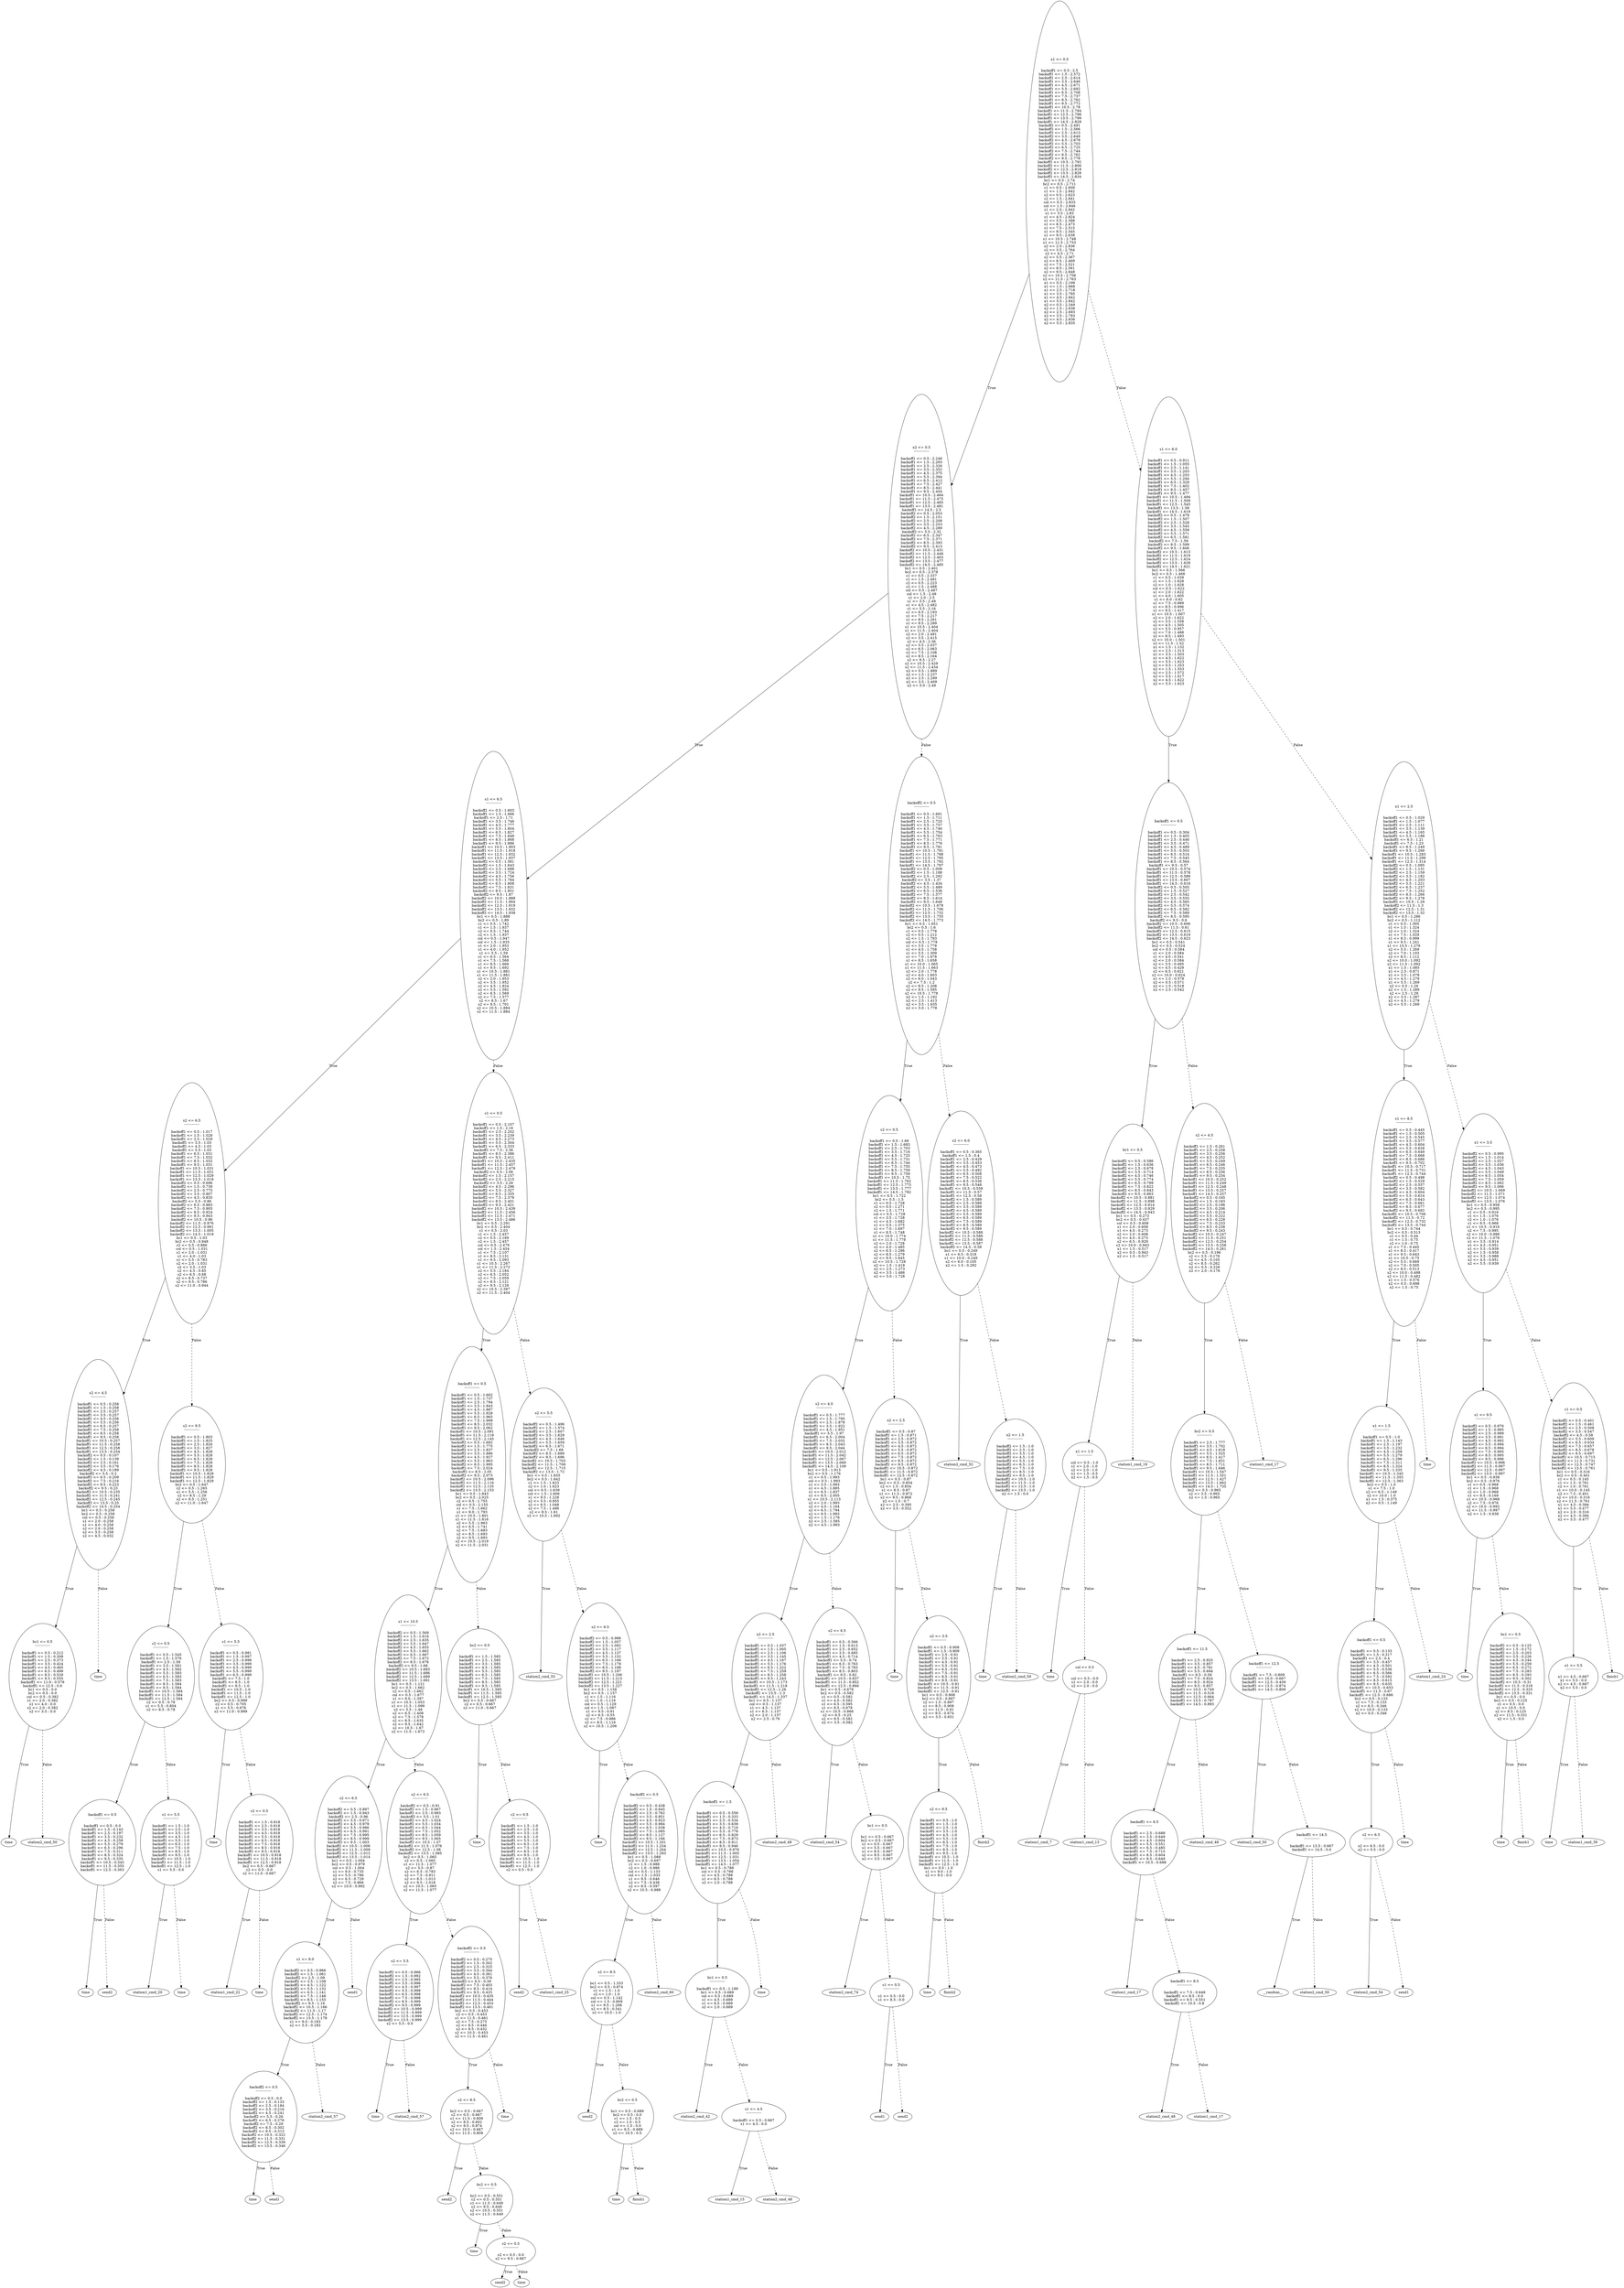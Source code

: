 digraph {
0 [label="x1 <= 0.5
--------------

backoff1 <= 0.5 : 2.5
backoff1 <= 1.5 : 2.572
backoff1 <= 2.5 : 2.614
backoff1 <= 3.5 : 2.646
backoff1 <= 4.5 : 2.671
backoff1 <= 5.5 : 2.692
backoff1 <= 6.5 : 2.708
backoff1 <= 7.5 : 2.737
backoff1 <= 8.5 : 2.762
backoff1 <= 9.5 : 2.772
backoff1 <= 10.5 : 2.78
backoff1 <= 11.5 : 2.784
backoff1 <= 12.5 : 2.798
backoff1 <= 13.5 : 2.799
backoff1 <= 14.5 : 2.828
backoff2 <= 0.5 : 2.491
backoff2 <= 1.5 : 2.566
backoff2 <= 2.5 : 2.613
backoff2 <= 3.5 : 2.649
backoff2 <= 4.5 : 2.678
backoff2 <= 5.5 : 2.703
backoff2 <= 6.5 : 2.725
backoff2 <= 7.5 : 2.744
backoff2 <= 8.5 : 2.762
backoff2 <= 9.5 : 2.778
backoff2 <= 10.5 : 2.792
backoff2 <= 11.5 : 2.806
backoff2 <= 12.5 : 2.818
backoff2 <= 13.5 : 2.828
backoff2 <= 14.5 : 2.834
bc1 <= 0.5 : 2.74
bc2 <= 0.5 : 2.711
c1 <= 0.5 : 2.609
c1 <= 1.5 : 2.842
c2 <= 0.5 : 2.623
c2 <= 1.5 : 2.841
col <= 0.5 : 2.833
col <= 1.5 : 2.846
s1 <= 2.0 : 2.842
s1 <= 3.5 : 2.83
s1 <= 4.5 : 2.824
s1 <= 5.5 : 2.388
s1 <= 6.5 : 2.473
s1 <= 7.5 : 2.515
s1 <= 8.5 : 2.545
s1 <= 9.5 : 2.638
s1 <= 10.5 : 2.748
s1 <= 11.5 : 2.753
s2 <= 2.0 : 2.836
s2 <= 3.5 : 2.764
s2 <= 4.5 : 2.71
s2 <= 5.5 : 2.367
s2 <= 6.5 : 2.469
s2 <= 7.5 : 2.521
s2 <= 8.5 : 2.561
s2 <= 9.5 : 2.648
s2 <= 10.5 : 2.756
s2 <= 11.5 : 2.763
x1 <= 0.5 : 2.199
x1 <= 1.5 : 2.668
x1 <= 2.5 : 2.718
x1 <= 3.5 : 2.785
x1 <= 4.5 : 2.842
x1 <= 5.5 : 2.842
x2 <= 0.5 : 2.349
x2 <= 1.5 : 2.638
x2 <= 2.5 : 2.693
x2 <= 3.5 : 2.783
x2 <= 4.5 : 2.836
x2 <= 5.5 : 2.835"];
1 [label="x2 <= 0.5
--------------

backoff1 <= 0.5 : 2.246
backoff1 <= 1.5 : 2.293
backoff1 <= 2.5 : 2.326
backoff1 <= 3.5 : 2.352
backoff1 <= 4.5 : 2.375
backoff1 <= 5.5 : 2.394
backoff1 <= 6.5 : 2.412
backoff1 <= 7.5 : 2.427
backoff1 <= 8.5 : 2.441
backoff1 <= 9.5 : 2.454
backoff1 <= 10.5 : 2.464
backoff1 <= 11.5 : 2.475
backoff1 <= 12.5 : 2.485
backoff1 <= 13.5 : 2.481
backoff1 <= 14.5 : 2.5
backoff2 <= 0.5 : 2.053
backoff2 <= 1.5 : 2.151
backoff2 <= 2.5 : 2.208
backoff2 <= 3.5 : 2.253
backoff2 <= 4.5 : 2.289
backoff2 <= 5.5 : 2.32
backoff2 <= 6.5 : 2.347
backoff2 <= 7.5 : 2.371
backoff2 <= 8.5 : 2.393
backoff2 <= 9.5 : 2.413
backoff2 <= 10.5 : 2.431
backoff2 <= 11.5 : 2.448
backoff2 <= 12.5 : 2.463
backoff2 <= 13.5 : 2.477
backoff2 <= 14.5 : 2.485
bc1 <= 0.5 : 2.401
bc2 <= 0.5 : 2.378
c1 <= 0.5 : 2.337
c1 <= 1.5 : 2.491
c2 <= 0.5 : 2.223
c2 <= 1.5 : 2.488
col <= 0.5 : 2.487
col <= 1.5 : 2.49
s1 <= 2.0 : 2.5
s1 <= 3.5 : 2.49
s1 <= 4.5 : 2.482
s1 <= 5.5 : 2.16
s1 <= 6.5 : 2.193
s1 <= 7.5 : 2.217
s1 <= 8.5 : 2.261
s1 <= 9.5 : 2.289
s1 <= 10.5 : 2.404
s1 <= 11.5 : 2.404
s2 <= 2.0 : 2.491
s2 <= 3.5 : 2.415
s2 <= 4.5 : 2.36
s2 <= 5.5 : 2.037
s2 <= 6.5 : 2.063
s2 <= 7.5 : 2.108
s2 <= 8.5 : 2.164
s2 <= 9.5 : 2.27
s2 <= 10.5 : 2.429
s2 <= 11.5 : 2.434
x2 <= 0.5 : 1.889
x2 <= 1.5 : 2.237
x2 <= 2.5 : 2.299
x2 <= 3.5 : 2.409
x2 <= 5.0 : 2.49"];
2 [label="s1 <= 6.5
--------------

backoff1 <= 0.5 : 1.603
backoff1 <= 1.5 : 1.666
backoff1 <= 2.5 : 1.71
backoff1 <= 3.5 : 1.746
backoff1 <= 4.5 : 1.777
backoff1 <= 5.5 : 1.804
backoff1 <= 6.5 : 1.827
backoff1 <= 7.5 : 1.848
backoff1 <= 8.5 : 1.868
backoff1 <= 9.5 : 1.886
backoff1 <= 10.5 : 1.903
backoff1 <= 11.5 : 1.918
backoff1 <= 12.5 : 1.932
backoff1 <= 13.5 : 1.937
backoff2 <= 0.5 : 1.581
backoff2 <= 1.5 : 1.643
backoff2 <= 2.5 : 1.688
backoff2 <= 3.5 : 1.724
backoff2 <= 4.5 : 1.756
backoff2 <= 5.5 : 1.784
backoff2 <= 6.5 : 1.808
backoff2 <= 7.5 : 1.831
backoff2 <= 8.5 : 1.851
backoff2 <= 9.5 : 1.87
backoff2 <= 10.5 : 1.888
backoff2 <= 11.5 : 1.904
backoff2 <= 12.5 : 1.919
backoff2 <= 13.5 : 1.932
backoff2 <= 14.5 : 1.938
bc1 <= 0.5 : 1.888
bc2 <= 0.5 : 1.89
c1 <= 0.5 : 1.742
c1 <= 1.5 : 1.937
c2 <= 0.5 : 1.744
c2 <= 1.5 : 1.937
col <= 0.5 : 1.947
col <= 1.5 : 1.935
s1 <= 2.0 : 1.953
s1 <= 4.0 : 1.952
s1 <= 5.5 : 1.59
s1 <= 6.5 : 1.564
s1 <= 7.5 : 1.568
s1 <= 8.5 : 1.669
s1 <= 9.5 : 1.692
s1 <= 10.5 : 1.881
s1 <= 11.5 : 1.881
s2 <= 2.0 : 1.953
s2 <= 3.5 : 1.952
s2 <= 4.5 : 1.824
s2 <= 5.5 : 1.592
s2 <= 6.5 : 1.569
s2 <= 7.5 : 1.577
s2 <= 8.5 : 1.67
s2 <= 9.5 : 1.701
s2 <= 10.5 : 1.884
s2 <= 11.5 : 1.884"];
3 [label="s2 <= 6.5
--------------

backoff1 <= 0.5 : 1.017
backoff1 <= 1.5 : 1.028
backoff1 <= 2.5 : 1.029
backoff1 <= 3.5 : 1.03
backoff1 <= 4.5 : 1.03
backoff1 <= 5.5 : 1.03
backoff1 <= 6.5 : 1.031
backoff1 <= 7.5 : 1.032
backoff1 <= 8.5 : 1.032
backoff1 <= 9.5 : 1.031
backoff1 <= 10.5 : 1.031
backoff1 <= 11.5 : 1.031
backoff1 <= 12.5 : 1.029
backoff1 <= 13.5 : 1.018
backoff2 <= 0.5 : 0.696
backoff2 <= 1.5 : 0.739
backoff2 <= 2.5 : 0.775
backoff2 <= 3.5 : 0.807
backoff2 <= 4.5 : 0.835
backoff2 <= 5.5 : 0.86
backoff2 <= 6.5 : 0.883
backoff2 <= 7.5 : 0.905
backoff2 <= 8.5 : 0.924
backoff2 <= 9.5 : 0.943
backoff2 <= 10.5 : 0.96
backoff2 <= 11.5 : 0.976
backoff2 <= 12.5 : 0.991
backoff2 <= 13.5 : 1.005
backoff2 <= 14.5 : 1.019
bc1 <= 0.5 : 1.03
bc2 <= 0.5 : 0.948
c2 <= 0.5 : 0.886
col <= 0.5 : 1.031
s1 <= 2.0 : 1.031
s1 <= 4.0 : 1.03
s1 <= 5.5 : 0.783
s2 <= 2.0 : 1.031
s2 <= 3.5 : 1.03
s2 <= 4.5 : 0.85
s2 <= 6.5 : 0.68
s2 <= 8.5 : 0.737
s2 <= 9.5 : 0.786
s2 <= 11.0 : 0.944"];
4 [label="s2 <= 4.5
--------------

backoff1 <= 0.5 : 0.258
backoff1 <= 1.5 : 0.258
backoff1 <= 2.5 : 0.257
backoff1 <= 3.5 : 0.257
backoff1 <= 4.5 : 0.256
backoff1 <= 5.5 : 0.256
backoff1 <= 6.5 : 0.257
backoff1 <= 7.5 : 0.258
backoff1 <= 8.5 : 0.258
backoff1 <= 9.5 : 0.258
backoff1 <= 10.5 : 0.257
backoff1 <= 11.5 : 0.258
backoff1 <= 12.5 : 0.258
backoff1 <= 13.5 : 0.254
backoff2 <= 0.5 : 0.107
backoff2 <= 1.5 : 0.139
backoff2 <= 2.5 : 0.161
backoff2 <= 3.5 : 0.176
backoff2 <= 4.5 : 0.189
backoff2 <= 5.5 : 0.2
backoff2 <= 6.5 : 0.209
backoff2 <= 7.5 : 0.216
backoff2 <= 8.5 : 0.223
backoff2 <= 9.5 : 0.23
backoff2 <= 10.5 : 0.235
backoff2 <= 11.5 : 0.241
backoff2 <= 12.5 : 0.245
backoff2 <= 13.5 : 0.25
backoff2 <= 14.5 : 0.254
bc1 <= 0.5 : 0.258
bc2 <= 0.5 : 0.258
col <= 0.5 : 0.258
s1 <= 2.0 : 0.258
s1 <= 4.0 : 0.258
s2 <= 2.0 : 0.258
s2 <= 3.5 : 0.258
s2 <= 4.5 : 0.032"];
5 [label="bc1 <= 0.5
--------------

backoff1 <= 0.5 : 0.212
backoff1 <= 1.5 : 0.308
backoff1 <= 2.5 : 0.373
backoff1 <= 3.5 : 0.424
backoff1 <= 4.5 : 0.465
backoff1 <= 6.5 : 0.499
backoff1 <= 8.5 : 0.529
backoff1 <= 9.5 : 0.555
backoff1 <= 11.0 : 0.579
backoff1 <= 12.5 : 0.6
bc1 <= 0.5 : 0.0
bc2 <= 0.5 : 0.0
col <= 0.5 : 0.382
s1 <= 2.0 : 0.382
s1 <= 4.0 : 0.0
s2 <= 2.0 : 0.382
s2 <= 3.5 : 0.0"];
6 [label="time"];
5 -> 6 [label="True"];
7 [label="station2_cmd_50"];
5 -> 7 [style="dashed", label="False"];
4 -> 5 [label="True"];
8 [label="time"];
4 -> 8 [style="dashed", label="False"];
3 -> 4 [label="True"];
9 [label="s2 <= 9.5
--------------

backoff1 <= 0.5 : 1.803
backoff1 <= 1.5 : 1.825
backoff1 <= 2.5 : 1.826
backoff1 <= 3.5 : 1.827
backoff1 <= 4.5 : 1.828
backoff1 <= 5.5 : 1.828
backoff1 <= 6.5 : 1.828
backoff1 <= 7.5 : 1.828
backoff1 <= 8.5 : 1.828
backoff1 <= 9.5 : 1.828
backoff1 <= 10.5 : 1.828
backoff1 <= 11.5 : 1.829
backoff1 <= 12.5 : 1.829
bc2 <= 0.5 : 1.647
c2 <= 0.5 : 1.265
s1 <= 5.5 : 1.256
s2 <= 8.5 : 1.29
s2 <= 9.5 : 1.251
s2 <= 11.0 : 1.647"];
10 [label="c2 <= 0.5
--------------

backoff1 <= 0.5 : 1.545
backoff1 <= 1.5 : 1.576
backoff1 <= 2.5 : 1.58
backoff1 <= 3.5 : 1.581
backoff1 <= 4.5 : 1.582
backoff1 <= 5.5 : 1.583
backoff1 <= 6.5 : 1.583
backoff1 <= 7.5 : 1.583
backoff1 <= 8.5 : 1.584
backoff1 <= 9.5 : 1.584
backoff1 <= 10.5 : 1.584
backoff1 <= 11.5 : 1.584
backoff1 <= 12.5 : 1.584
c2 <= 0.5 : 0.78
s1 <= 5.5 : 0.804
s2 <= 8.5 : 0.78"];
11 [label="backoff1 <= 0.5
--------------

backoff1 <= 0.5 : 0.0
backoff1 <= 1.5 : 0.143
backoff1 <= 2.5 : 0.197
backoff1 <= 3.5 : 0.232
backoff1 <= 4.5 : 0.258
backoff1 <= 5.5 : 0.279
backoff1 <= 6.5 : 0.296
backoff1 <= 7.5 : 0.311
backoff1 <= 8.5 : 0.324
backoff1 <= 9.5 : 0.335
backoff1 <= 10.5 : 0.345
backoff1 <= 11.5 : 0.355
backoff1 <= 12.5 : 0.363"];
12 [label="time"];
11 -> 12 [label="True"];
13 [label="send2"];
11 -> 13 [style="dashed", label="False"];
10 -> 11 [label="True"];
14 [label="s1 <= 5.5
--------------

backoff1 <= 1.5 : 1.0
backoff1 <= 2.5 : 1.0
backoff1 <= 3.5 : 1.0
backoff1 <= 4.5 : 1.0
backoff1 <= 5.5 : 1.0
backoff1 <= 6.5 : 1.0
backoff1 <= 7.5 : 1.0
backoff1 <= 8.5 : 1.0
backoff1 <= 9.5 : 1.0
backoff1 <= 10.5 : 1.0
backoff1 <= 11.5 : 1.0
backoff1 <= 12.5 : 1.0
s1 <= 5.5 : 0.0"];
15 [label="station1_cmd_20"];
14 -> 15 [label="True"];
16 [label="time"];
14 -> 16 [style="dashed", label="False"];
10 -> 14 [style="dashed", label="False"];
9 -> 10 [label="True"];
17 [label="s1 <= 5.5
--------------

backoff1 <= 0.5 : 0.981
backoff1 <= 1.5 : 0.997
backoff1 <= 2.5 : 0.998
backoff1 <= 3.5 : 0.999
backoff1 <= 4.5 : 0.999
backoff1 <= 5.5 : 0.999
backoff1 <= 6.5 : 0.999
backoff1 <= 7.5 : 1.0
backoff1 <= 8.5 : 1.0
backoff1 <= 9.5 : 1.0
backoff1 <= 10.5 : 1.0
backoff1 <= 11.5 : 1.0
backoff1 <= 12.5 : 1.0
bc2 <= 0.5 : 0.999
c2 <= 0.5 : 0.705
s1 <= 5.5 : 0.676
s2 <= 11.0 : 0.999"];
18 [label="time"];
17 -> 18 [label="True"];
19 [label="c2 <= 0.5
--------------

backoff1 <= 1.5 : 0.918
backoff1 <= 2.5 : 0.918
backoff1 <= 3.5 : 0.918
backoff1 <= 4.5 : 0.918
backoff1 <= 5.5 : 0.918
backoff1 <= 6.5 : 0.918
backoff1 <= 7.5 : 0.918
backoff1 <= 8.5 : 0.918
backoff1 <= 9.5 : 0.918
backoff1 <= 10.5 : 0.918
backoff1 <= 11.5 : 0.918
backoff1 <= 12.5 : 0.918
bc2 <= 0.5 : 0.667
c2 <= 0.5 : 0.0
s2 <= 11.0 : 0.667"];
20 [label="station1_cmd_22"];
19 -> 20 [label="True"];
21 [label="time"];
19 -> 21 [style="dashed", label="False"];
17 -> 19 [style="dashed", label="False"];
9 -> 17 [style="dashed", label="False"];
3 -> 9 [style="dashed", label="False"];
2 -> 3 [label="True"];
22 [label="c1 <= 0.5
--------------

backoff1 <= 0.5 : 2.107
backoff1 <= 1.5 : 2.16
backoff1 <= 2.5 : 2.202
backoff1 <= 3.5 : 2.239
backoff1 <= 4.5 : 2.273
backoff1 <= 5.5 : 2.304
backoff1 <= 6.5 : 2.333
backoff1 <= 7.5 : 2.36
backoff1 <= 8.5 : 2.386
backoff1 <= 9.5 : 2.411
backoff1 <= 10.5 : 2.435
backoff1 <= 11.5 : 2.457
backoff1 <= 12.5 : 2.479
backoff2 <= 0.5 : 2.06
backoff2 <= 1.5 : 2.157
backoff2 <= 2.5 : 2.215
backoff2 <= 3.5 : 2.26
backoff2 <= 4.5 : 2.296
backoff2 <= 5.5 : 2.327
backoff2 <= 6.5 : 2.355
backoff2 <= 7.5 : 2.379
backoff2 <= 8.5 : 2.401
backoff2 <= 9.5 : 2.421
backoff2 <= 10.5 : 2.439
backoff2 <= 11.5 : 2.456
backoff2 <= 12.5 : 2.471
backoff2 <= 13.5 : 2.486
bc1 <= 0.5 : 2.291
bc2 <= 0.5 : 2.404
c1 <= 0.5 : 2.03
c1 <= 1.5 : 2.457
c2 <= 0.5 : 2.169
c2 <= 1.5 : 2.457
col <= 0.5 : 2.479
col <= 1.5 : 2.454
s1 <= 7.5 : 2.107
s1 <= 8.5 : 2.131
s1 <= 9.5 : 2.093
s1 <= 10.5 : 2.267
s1 <= 11.5 : 2.273
s2 <= 5.5 : 2.184
s2 <= 6.5 : 2.052
s2 <= 7.5 : 2.059
s2 <= 8.5 : 2.121
s2 <= 9.5 : 2.129
s2 <= 10.5 : 2.397
s2 <= 11.5 : 2.404"];
23 [label="backoff1 <= 0.5
--------------

backoff1 <= 0.5 : 1.662
backoff1 <= 1.5 : 1.737
backoff1 <= 2.5 : 1.794
backoff1 <= 3.5 : 1.843
backoff1 <= 4.5 : 1.887
backoff1 <= 5.5 : 1.928
backoff1 <= 6.5 : 1.965
backoff1 <= 7.5 : 1.999
backoff1 <= 8.5 : 2.032
backoff1 <= 9.5 : 2.062
backoff1 <= 10.5 : 2.091
backoff1 <= 11.5 : 2.119
backoff1 <= 12.5 : 2.145
backoff2 <= 0.5 : 1.682
backoff2 <= 1.5 : 1.775
backoff2 <= 2.5 : 1.837
backoff2 <= 3.5 : 1.886
backoff2 <= 4.5 : 1.927
backoff2 <= 5.5 : 1.963
backoff2 <= 6.5 : 1.995
backoff2 <= 7.5 : 2.024
backoff2 <= 8.5 : 2.05
backoff2 <= 9.5 : 2.073
backoff2 <= 10.5 : 2.096
backoff2 <= 11.5 : 2.116
backoff2 <= 12.5 : 2.135
backoff2 <= 13.5 : 2.153
bc1 <= 0.5 : 1.843
bc2 <= 0.5 : 2.025
c2 <= 0.5 : 1.755
col <= 0.5 : 2.155
s1 <= 7.5 : 1.662
s1 <= 9.0 : 1.793
s1 <= 10.5 : 1.801
s1 <= 11.5 : 1.816
s2 <= 5.5 : 1.963
s2 <= 6.5 : 1.741
s2 <= 7.5 : 1.683
s2 <= 8.5 : 1.693
s2 <= 9.5 : 1.693
s2 <= 10.5 : 2.019
s2 <= 11.5 : 2.031"];
24 [label="s1 <= 10.5
--------------

backoff2 <= 0.5 : 1.569
backoff2 <= 1.5 : 1.616
backoff2 <= 2.5 : 1.635
backoff2 <= 3.5 : 1.647
backoff2 <= 4.5 : 1.655
backoff2 <= 5.5 : 1.662
backoff2 <= 6.5 : 1.667
backoff2 <= 7.5 : 1.672
backoff2 <= 8.5 : 1.676
backoff2 <= 9.5 : 1.68
backoff2 <= 10.5 : 1.683
backoff2 <= 11.5 : 1.686
backoff2 <= 12.5 : 1.689
backoff2 <= 13.5 : 1.691
bc1 <= 0.5 : 1.121
bc2 <= 0.5 : 1.662
c2 <= 0.5 : 1.662
col <= 0.5 : 1.677
s1 <= 9.0 : 1.397
s1 <= 10.5 : 1.053
s1 <= 11.5 : 1.099
s2 <= 5.5 : 1.48
s2 <= 6.5 : 1.408
s2 <= 7.5 : 1.578
s2 <= 8.5 : 1.635
s2 <= 9.5 : 1.642
s2 <= 10.5 : 1.67
s2 <= 11.5 : 1.673"];
25 [label="s2 <= 6.5
--------------

backoff2 <= 0.5 : 0.897
backoff2 <= 1.5 : 0.943
backoff2 <= 2.5 : 0.96
backoff2 <= 3.5 : 0.971
backoff2 <= 4.5 : 0.979
backoff2 <= 5.5 : 0.986
backoff2 <= 6.5 : 0.991
backoff2 <= 7.5 : 0.995
backoff2 <= 8.5 : 0.999
backoff2 <= 9.5 : 1.003
backoff2 <= 10.5 : 1.006
backoff2 <= 11.5 : 1.009
backoff2 <= 12.5 : 1.012
backoff2 <= 13.5 : 1.014
bc1 <= 0.5 : 1.004
bc2 <= 0.5 : 0.979
col <= 0.5 : 1.004
s1 <= 9.0 : 0.735
s2 <= 5.5 : 0.786
s2 <= 6.5 : 0.729
s2 <= 7.5 : 0.966
s2 <= 10.0 : 0.992"];
26 [label="s1 <= 9.0
--------------

backoff2 <= 0.5 : 0.966
backoff2 <= 1.5 : 1.061
backoff2 <= 2.5 : 1.09
backoff2 <= 3.5 : 1.108
backoff2 <= 4.5 : 1.122
backoff2 <= 5.5 : 1.132
backoff2 <= 6.5 : 1.141
backoff2 <= 7.5 : 1.148
backoff2 <= 8.5 : 1.155
backoff2 <= 9.5 : 1.16
backoff2 <= 10.5 : 1.166
backoff2 <= 11.5 : 1.17
backoff2 <= 12.5 : 1.174
backoff2 <= 13.5 : 1.178
s1 <= 9.0 : 0.183
s2 <= 5.5 : 0.183"];
27 [label="backoff2 <= 0.5
--------------

backoff2 <= 0.5 : 0.0
backoff2 <= 1.5 : 0.133
backoff2 <= 2.5 : 0.184
backoff2 <= 3.5 : 0.216
backoff2 <= 4.5 : 0.241
backoff2 <= 5.5 : 0.26
backoff2 <= 6.5 : 0.276
backoff2 <= 7.5 : 0.29
backoff2 <= 8.5 : 0.302
backoff2 <= 9.5 : 0.313
backoff2 <= 10.5 : 0.322
backoff2 <= 11.5 : 0.331
backoff2 <= 12.5 : 0.339
backoff2 <= 13.5 : 0.346"];
28 [label="time"];
27 -> 28 [label="True"];
29 [label="send1"];
27 -> 29 [style="dashed", label="False"];
26 -> 27 [label="True"];
30 [label="station2_cmd_57"];
26 -> 30 [style="dashed", label="False"];
25 -> 26 [label="True"];
31 [label="send1"];
25 -> 31 [style="dashed", label="False"];
24 -> 25 [label="True"];
32 [label="s2 <= 6.5
--------------

backoff2 <= 0.5 : 0.91
backoff2 <= 1.5 : 0.967
backoff2 <= 2.5 : 0.993
backoff2 <= 3.5 : 1.01
backoff2 <= 4.5 : 1.024
backoff2 <= 5.5 : 1.034
backoff2 <= 6.5 : 1.044
backoff2 <= 7.5 : 1.052
backoff2 <= 8.5 : 1.059
backoff2 <= 9.5 : 1.065
backoff2 <= 10.5 : 1.07
backoff2 <= 11.5 : 1.076
backoff2 <= 12.5 : 1.08
backoff2 <= 13.5 : 1.085
bc2 <= 0.5 : 1.065
c2 <= 0.5 : 1.065
s1 <= 11.5 : 1.077
s2 <= 5.5 : 0.87
s2 <= 6.5 : 0.783
s2 <= 7.5 : 0.911
s2 <= 8.5 : 1.013
s2 <= 9.5 : 1.018
s2 <= 10.5 : 1.065
s2 <= 11.5 : 1.077"];
33 [label="s2 <= 5.5
--------------

backoff2 <= 0.5 : 0.966
backoff2 <= 1.5 : 0.992
backoff2 <= 2.5 : 0.995
backoff2 <= 3.5 : 0.996
backoff2 <= 4.5 : 0.997
backoff2 <= 5.5 : 0.998
backoff2 <= 6.5 : 0.998
backoff2 <= 7.5 : 0.998
backoff2 <= 8.5 : 0.999
backoff2 <= 9.5 : 0.999
backoff2 <= 10.5 : 0.999
backoff2 <= 11.5 : 0.999
backoff2 <= 12.5 : 0.999
backoff2 <= 13.5 : 0.999
s2 <= 5.5 : 0.0"];
34 [label="time"];
33 -> 34 [label="True"];
35 [label="station2_cmd_57"];
33 -> 35 [style="dashed", label="False"];
32 -> 33 [label="True"];
36 [label="backoff2 <= 0.5
--------------

backoff2 <= 0.5 : 0.275
backoff2 <= 1.5 : 0.302
backoff2 <= 2.5 : 0.325
backoff2 <= 3.5 : 0.344
backoff2 <= 4.5 : 0.361
backoff2 <= 5.5 : 0.376
backoff2 <= 6.5 : 0.39
backoff2 <= 7.5 : 0.403
backoff2 <= 8.5 : 0.414
backoff2 <= 9.5 : 0.425
backoff2 <= 10.5 : 0.435
backoff2 <= 11.5 : 0.444
backoff2 <= 12.5 : 0.453
backoff2 <= 13.5 : 0.461
bc2 <= 0.5 : 0.453
c2 <= 0.5 : 0.453
s1 <= 11.5 : 0.461
s2 <= 7.5 : 0.275
s2 <= 8.5 : 0.446
s2 <= 9.5 : 0.432
s2 <= 10.5 : 0.453
s2 <= 11.5 : 0.461"];
37 [label="s2 <= 8.5
--------------

bc2 <= 0.5 : 0.667
c2 <= 0.5 : 0.667
s1 <= 11.5 : 0.809
s2 <= 8.5 : 0.602
s2 <= 9.5 : 0.874
s2 <= 10.5 : 0.667
s2 <= 11.5 : 0.809"];
38 [label="send2"];
37 -> 38 [label="True"];
39 [label="bc2 <= 0.5
--------------

bc2 <= 0.5 : 0.551
c2 <= 0.5 : 0.551
s1 <= 11.5 : 0.649
s2 <= 9.5 : 0.649
s2 <= 10.5 : 0.551
s2 <= 11.5 : 0.649"];
40 [label="time"];
39 -> 40 [label="True"];
41 [label="c2 <= 0.5
--------------

c2 <= 0.5 : 0.0
s2 <= 9.5 : 0.667"];
42 [label="send2"];
41 -> 42 [label="True"];
43 [label="time"];
41 -> 43 [style="dashed", label="False"];
39 -> 41 [style="dashed", label="False"];
37 -> 39 [style="dashed", label="False"];
36 -> 37 [label="True"];
44 [label="time"];
36 -> 44 [style="dashed", label="False"];
32 -> 36 [style="dashed", label="False"];
24 -> 32 [style="dashed", label="False"];
23 -> 24 [label="True"];
45 [label="bc2 <= 0.5
--------------

backoff1 <= 1.5 : 1.585
backoff1 <= 2.5 : 1.585
backoff1 <= 3.5 : 1.585
backoff1 <= 4.5 : 1.585
backoff1 <= 5.5 : 1.585
backoff1 <= 6.5 : 1.585
backoff1 <= 7.5 : 1.585
backoff1 <= 8.5 : 1.585
backoff1 <= 9.5 : 1.585
backoff1 <= 10.5 : 1.585
backoff1 <= 11.5 : 1.585
backoff1 <= 12.5 : 1.585
bc2 <= 0.5 : 0.667
c2 <= 0.5 : 0.667
s2 <= 11.0 : 0.667"];
46 [label="time"];
45 -> 46 [label="True"];
47 [label="c2 <= 0.5
--------------

backoff1 <= 1.5 : 1.0
backoff1 <= 2.5 : 1.0
backoff1 <= 3.5 : 1.0
backoff1 <= 4.5 : 1.0
backoff1 <= 5.5 : 1.0
backoff1 <= 6.5 : 1.0
backoff1 <= 7.5 : 1.0
backoff1 <= 8.5 : 1.0
backoff1 <= 9.5 : 1.0
backoff1 <= 10.5 : 1.0
backoff1 <= 11.5 : 1.0
backoff1 <= 12.5 : 1.0
c2 <= 0.5 : 0.0"];
48 [label="send2"];
47 -> 48 [label="True"];
49 [label="station1_cmd_25"];
47 -> 49 [style="dashed", label="False"];
45 -> 47 [style="dashed", label="False"];
23 -> 45 [style="dashed", label="False"];
22 -> 23 [label="True"];
50 [label="s2 <= 5.5
--------------

backoff2 <= 0.5 : 1.496
backoff2 <= 1.5 : 1.574
backoff2 <= 2.5 : 1.607
backoff2 <= 3.5 : 1.629
backoff2 <= 4.5 : 1.646
backoff2 <= 5.5 : 1.659
backoff2 <= 6.5 : 1.671
backoff2 <= 7.5 : 1.68
backoff2 <= 8.5 : 1.689
backoff2 <= 9.5 : 1.696
backoff2 <= 10.5 : 1.703
backoff2 <= 11.5 : 1.709
backoff2 <= 12.5 : 1.715
backoff2 <= 13.5 : 1.72
bc1 <= 0.5 : 1.655
bc2 <= 0.5 : 1.642
c1 <= 1.5 : 1.623
c2 <= 1.0 : 1.623
col <= 0.5 : 1.639
col <= 1.5 : 1.606
s1 <= 9.5 : 1.228
s2 <= 5.5 : 0.955
s2 <= 6.5 : 1.048
s2 <= 7.5 : 1.496
s2 <= 8.5 : 1.61
s2 <= 10.5 : 1.692"];
51 [label="station2_cmd_55"];
50 -> 51 [label="True"];
52 [label="s2 <= 6.5
--------------

backoff2 <= 0.5 : 0.986
backoff2 <= 1.5 : 1.057
backoff2 <= 2.5 : 1.092
backoff2 <= 3.5 : 1.117
backoff2 <= 4.5 : 1.137
backoff2 <= 5.5 : 1.152
backoff2 <= 6.5 : 1.166
backoff2 <= 7.5 : 1.178
backoff2 <= 8.5 : 1.188
backoff2 <= 9.5 : 1.197
backoff2 <= 10.5 : 1.206
backoff2 <= 11.5 : 1.213
backoff2 <= 12.5 : 1.221
backoff2 <= 13.5 : 1.227
bc1 <= 0.5 : 1.158
bc2 <= 0.5 : 1.157
c1 <= 1.5 : 1.116
c2 <= 1.0 : 1.116
col <= 0.5 : 1.129
col <= 1.5 : 1.087
s1 <= 9.5 : 0.91
s2 <= 6.5 : 0.55
s2 <= 7.5 : 0.986
s2 <= 8.5 : 1.116
s2 <= 10.5 : 1.206"];
53 [label="time"];
52 -> 53 [label="True"];
54 [label="backoff2 <= 0.5
--------------

backoff2 <= 0.5 : 0.438
backoff2 <= 1.5 : 0.645
backoff2 <= 2.5 : 0.762
backoff2 <= 3.5 : 0.851
backoff2 <= 4.5 : 0.923
backoff2 <= 5.5 : 0.984
backoff2 <= 6.5 : 1.038
backoff2 <= 7.5 : 1.085
backoff2 <= 8.5 : 1.127
backoff2 <= 9.5 : 1.166
backoff2 <= 10.5 : 1.201
backoff2 <= 11.5 : 1.234
backoff2 <= 12.5 : 1.264
backoff2 <= 13.5 : 1.293
bc1 <= 0.5 : 1.088
bc2 <= 0.5 : 0.697
c1 <= 1.5 : 0.988
c2 <= 1.0 : 0.988
col <= 0.5 : 1.133
col <= 1.5 : 1.033
s1 <= 9.5 : 0.646
s2 <= 7.5 : 0.438
s2 <= 8.5 : 0.597
s2 <= 10.5 : 0.988"];
55 [label="s2 <= 8.5
--------------

bc1 <= 0.5 : 1.333
bc2 <= 0.5 : 0.874
c1 <= 1.5 : 1.0
c2 <= 1.0 : 1.0
col <= 0.5 : 1.142
col <= 1.5 : 0.809
s1 <= 9.5 : 1.268
s2 <= 8.5 : 0.541
s2 <= 10.5 : 1.0"];
56 [label="send2"];
55 -> 56 [label="True"];
57 [label="bc2 <= 0.5
--------------

bc1 <= 0.5 : 0.689
bc2 <= 0.5 : 0.0
c1 <= 1.5 : 0.5
c2 <= 1.0 : 0.5
col <= 1.5 : 0.0
s1 <= 9.5 : 0.689
s2 <= 10.5 : 0.5"];
58 [label="time"];
57 -> 58 [label="True"];
59 [label="finish1"];
57 -> 59 [style="dashed", label="False"];
55 -> 57 [style="dashed", label="False"];
54 -> 55 [label="True"];
60 [label="station2_cmd_60"];
54 -> 60 [style="dashed", label="False"];
52 -> 54 [style="dashed", label="False"];
50 -> 52 [style="dashed", label="False"];
22 -> 50 [style="dashed", label="False"];
2 -> 22 [style="dashed", label="False"];
1 -> 2 [label="True"];
61 [label="backoff2 <= 0.5
--------------

backoff1 <= 0.5 : 1.691
backoff1 <= 1.5 : 1.711
backoff1 <= 2.5 : 1.725
backoff1 <= 3.5 : 1.737
backoff1 <= 4.5 : 1.746
backoff1 <= 5.5 : 1.754
backoff1 <= 6.5 : 1.763
backoff1 <= 7.5 : 1.771
backoff1 <= 8.5 : 1.776
backoff1 <= 9.5 : 1.781
backoff1 <= 10.5 : 1.781
backoff1 <= 11.5 : 1.788
backoff1 <= 12.5 : 1.795
backoff1 <= 13.5 : 1.792
backoff1 <= 14.5 : 1.797
backoff2 <= 0.5 : 1.009
backoff2 <= 1.5 : 1.188
backoff2 <= 2.5 : 1.292
backoff2 <= 3.5 : 1.37
backoff2 <= 4.5 : 1.434
backoff2 <= 5.5 : 1.489
backoff2 <= 6.5 : 1.536
backoff2 <= 7.5 : 1.577
backoff2 <= 8.5 : 1.614
backoff2 <= 9.5 : 1.648
backoff2 <= 10.5 : 1.678
backoff2 <= 11.5 : 1.706
backoff2 <= 12.5 : 1.732
backoff2 <= 13.5 : 1.755
backoff2 <= 14.5 : 1.773
bc1 <= 0.5 : 1.651
bc2 <= 0.5 : 1.6
c1 <= 0.5 : 1.778
c2 <= 0.5 : 1.212
c2 <= 1.5 : 1.793
col <= 0.5 : 1.778
s1 <= 3.5 : 1.778
s1 <= 4.5 : 1.758
s1 <= 5.5 : 1.309
s1 <= 7.0 : 1.678
s1 <= 8.5 : 1.658
s1 <= 10.0 : 1.665
s1 <= 11.5 : 1.663
s2 <= 2.0 : 1.778
s2 <= 4.0 : 1.603
s2 <= 6.0 : 1.043
s2 <= 7.5 : 1.2
s2 <= 8.5 : 1.208
s2 <= 9.5 : 1.595
s2 <= 10.5 : 1.778
x2 <= 1.5 : 1.192
x2 <= 2.5 : 1.413
x2 <= 3.5 : 1.635
x2 <= 5.0 : 1.778"];
62 [label="c2 <= 0.5
--------------

backoff1 <= 0.5 : 1.66
backoff1 <= 1.5 : 1.683
backoff1 <= 2.5 : 1.703
backoff1 <= 3.5 : 1.716
backoff1 <= 4.5 : 1.725
backoff1 <= 5.5 : 1.731
backoff1 <= 6.5 : 1.744
backoff1 <= 7.5 : 1.755
backoff1 <= 8.5 : 1.759
backoff1 <= 9.5 : 1.759
backoff1 <= 10.5 : 1.75
backoff1 <= 11.5 : 1.762
backoff1 <= 12.5 : 1.773
backoff1 <= 13.5 : 1.777
backoff1 <= 14.5 : 1.782
bc1 <= 0.5 : 1.722
bc2 <= 0.5 : 1.5
c1 <= 0.5 : 1.728
c2 <= 0.5 : 1.271
c2 <= 1.5 : 1.771
col <= 0.5 : 1.728
s1 <= 3.5 : 1.728
s1 <= 4.5 : 1.682
s1 <= 5.5 : 1.375
s1 <= 7.0 : 1.697
s1 <= 8.5 : 1.748
s1 <= 10.0 : 1.774
s1 <= 11.5 : 1.778
s2 <= 2.0 : 1.728
s2 <= 4.0 : 1.485
s2 <= 6.5 : 1.296
s2 <= 8.5 : 1.279
s2 <= 9.5 : 1.645
s2 <= 10.5 : 1.728
x2 <= 1.5 : 1.419
x2 <= 2.5 : 1.273
x2 <= 3.5 : 1.486
x2 <= 5.0 : 1.728"];
63 [label="s2 <= 4.0
--------------

backoff1 <= 0.5 : 1.777
backoff1 <= 1.5 : 1.795
backoff1 <= 2.5 : 1.878
backoff1 <= 3.5 : 1.922
backoff1 <= 4.5 : 1.951
backoff1 <= 5.5 : 1.97
backoff1 <= 6.5 : 2.004
backoff1 <= 7.5 : 2.032
backoff1 <= 8.5 : 2.043
backoff1 <= 9.5 : 2.044
backoff1 <= 10.5 : 2.012
backoff1 <= 11.5 : 2.042
backoff1 <= 12.5 : 2.067
backoff1 <= 13.5 : 2.069
backoff1 <= 14.5 : 2.109
bc1 <= 0.5 : 1.913
bc2 <= 0.5 : 1.176
c1 <= 0.5 : 1.993
col <= 0.5 : 1.993
s1 <= 3.5 : 1.993
s1 <= 4.5 : 1.885
s1 <= 6.5 : 1.837
s1 <= 8.5 : 2.005
s1 <= 10.5 : 2.113
s2 <= 2.0 : 1.993
s2 <= 4.0 : 1.164
s2 <= 6.5 : 1.794
s2 <= 9.5 : 1.993
x2 <= 1.5 : 1.176
x2 <= 2.5 : 1.585
x2 <= 4.5 : 1.993"];
64 [label="x2 <= 2.5
--------------

backoff1 <= 0.5 : 1.037
backoff1 <= 1.5 : 1.005
backoff1 <= 2.5 : 1.106
backoff1 <= 3.5 : 1.145
backoff1 <= 4.5 : 1.167
backoff1 <= 5.5 : 1.176
backoff1 <= 6.5 : 1.222
backoff1 <= 7.5 : 1.259
backoff1 <= 8.5 : 1.258
backoff1 <= 9.5 : 1.243
backoff1 <= 10.5 : 1.173
backoff1 <= 11.5 : 1.218
backoff1 <= 12.5 : 1.26
backoff1 <= 13.5 : 1.3
backoff1 <= 14.5 : 1.337
bc1 <= 0.5 : 1.137
col <= 0.5 : 1.137
s1 <= 4.5 : 1.137
s1 <= 6.5 : 1.137
s2 <= 2.0 : 1.137
x2 <= 2.5 : 0.76"];
65 [label="backoff1 <= 1.5
--------------

backoff1 <= 0.5 : 0.559
backoff1 <= 1.5 : 0.333
backoff1 <= 2.5 : 0.534
backoff1 <= 3.5 : 0.639
backoff1 <= 4.5 : 0.716
backoff1 <= 5.5 : 0.778
backoff1 <= 6.5 : 0.829
backoff1 <= 7.5 : 0.873
backoff1 <= 8.5 : 0.911
backoff1 <= 9.5 : 0.946
backoff1 <= 10.5 : 0.976
backoff1 <= 11.5 : 1.005
backoff1 <= 12.5 : 1.031
backoff1 <= 13.5 : 1.054
backoff1 <= 14.5 : 1.077
bc1 <= 0.5 : 0.788
col <= 0.5 : 0.788
s1 <= 4.5 : 0.788
s1 <= 6.5 : 0.788
s2 <= 2.0 : 0.788"];
66 [label="bc1 <= 0.5
--------------

backoff1 <= 0.5 : 1.189
bc1 <= 0.5 : 0.689
col <= 0.5 : 0.689
s1 <= 4.5 : 0.689
s1 <= 6.5 : 0.689
s2 <= 2.0 : 0.689"];
67 [label="station2_cmd_42"];
66 -> 67 [label="True"];
68 [label="s1 <= 4.5
--------------

backoff1 <= 0.5 : 0.667
s1 <= 4.5 : 0.0"];
69 [label="station1_cmd_15"];
68 -> 69 [label="True"];
70 [label="station2_cmd_48"];
68 -> 70 [style="dashed", label="False"];
66 -> 68 [style="dashed", label="False"];
65 -> 66 [label="True"];
71 [label="time"];
65 -> 71 [style="dashed", label="False"];
64 -> 65 [label="True"];
72 [label="station2_cmd_48"];
64 -> 72 [style="dashed", label="False"];
63 -> 64 [label="True"];
73 [label="s2 <= 6.5
--------------

backoff1 <= 0.5 : 0.566
backoff1 <= 1.5 : 0.613
backoff1 <= 2.5 : 0.652
backoff1 <= 3.5 : 0.685
backoff1 <= 4.5 : 0.714
backoff1 <= 5.5 : 0.74
backoff1 <= 6.5 : 0.763
backoff1 <= 7.5 : 0.783
backoff1 <= 8.5 : 0.803
backoff1 <= 9.5 : 0.82
backoff1 <= 10.5 : 0.837
backoff1 <= 11.5 : 0.852
backoff1 <= 12.5 : 0.866
bc1 <= 0.5 : 0.678
bc2 <= 0.5 : 0.582
c1 <= 0.5 : 0.582
s1 <= 4.0 : 0.582
s1 <= 6.5 : 0.595
s1 <= 8.5 : 0.678
s1 <= 10.5 : 0.866
s2 <= 6.5 : 0.25
s2 <= 9.5 : 0.582
x2 <= 3.5 : 0.582"];
74 [label="station2_cmd_54"];
73 -> 74 [label="True"];
75 [label="bc1 <= 0.5
--------------

bc1 <= 0.5 : 0.667
bc2 <= 0.5 : 0.667
c1 <= 0.5 : 0.667
s1 <= 5.5 : 0.667
s1 <= 8.5 : 0.667
s2 <= 9.5 : 0.667
x2 <= 3.5 : 0.667"];
76 [label="station2_cmd_74"];
75 -> 76 [label="True"];
77 [label="c1 <= 0.5
--------------

c1 <= 0.5 : 0.0
s1 <= 8.5 : 0.0"];
78 [label="send1"];
77 -> 78 [label="True"];
79 [label="send2"];
77 -> 79 [style="dashed", label="False"];
75 -> 77 [style="dashed", label="False"];
73 -> 75 [style="dashed", label="False"];
63 -> 73 [style="dashed", label="False"];
62 -> 63 [label="True"];
80 [label="x2 <= 2.5
--------------

backoff1 <= 0.5 : 0.87
backoff1 <= 1.5 : 0.871
backoff1 <= 2.5 : 0.872
backoff1 <= 3.5 : 0.872
backoff1 <= 4.5 : 0.872
backoff1 <= 5.5 : 0.872
backoff1 <= 6.5 : 0.872
backoff1 <= 7.5 : 0.872
backoff1 <= 8.5 : 0.872
backoff1 <= 9.5 : 0.872
backoff1 <= 10.5 : 0.872
backoff1 <= 11.5 : 0.872
backoff1 <= 12.5 : 0.872
bc1 <= 0.5 : 0.87
bc2 <= 0.5 : 0.854
c2 <= 1.5 : 0.854
s1 <= 8.5 : 0.87
s1 <= 11.5 : 0.872
s2 <= 9.5 : 0.868
x2 <= 1.5 : 0.7
x2 <= 2.5 : 0.395
x2 <= 3.5 : 0.552"];
81 [label="time"];
80 -> 81 [label="True"];
82 [label="x2 <= 3.5
--------------

backoff1 <= 0.5 : 0.908
backoff1 <= 1.5 : 0.909
backoff1 <= 2.5 : 0.91
backoff1 <= 3.5 : 0.91
backoff1 <= 4.5 : 0.91
backoff1 <= 5.5 : 0.91
backoff1 <= 6.5 : 0.91
backoff1 <= 7.5 : 0.91
backoff1 <= 8.5 : 0.91
backoff1 <= 9.5 : 0.91
backoff1 <= 10.5 : 0.91
backoff1 <= 11.5 : 0.91
backoff1 <= 12.5 : 0.91
bc1 <= 0.5 : 0.908
bc2 <= 0.5 : 0.897
c2 <= 1.5 : 0.897
s1 <= 8.5 : 0.908
s1 <= 11.5 : 0.91
s2 <= 9.5 : 0.674
x2 <= 3.5 : 0.651"];
83 [label="s2 <= 9.5
--------------

backoff1 <= 0.5 : 1.0
backoff1 <= 1.5 : 1.0
backoff1 <= 2.5 : 1.0
backoff1 <= 3.5 : 1.0
backoff1 <= 4.5 : 1.0
backoff1 <= 5.5 : 1.0
backoff1 <= 6.5 : 1.0
backoff1 <= 7.5 : 1.0
backoff1 <= 8.5 : 1.0
backoff1 <= 9.5 : 1.0
backoff1 <= 10.5 : 1.0
backoff1 <= 11.5 : 1.0
backoff1 <= 12.5 : 1.0
bc1 <= 0.5 : 1.0
s1 <= 9.0 : 1.0
s2 <= 9.5 : 0.0"];
84 [label="time"];
83 -> 84 [label="True"];
85 [label="finish2"];
83 -> 85 [style="dashed", label="False"];
82 -> 83 [label="True"];
86 [label="finish2"];
82 -> 86 [style="dashed", label="False"];
80 -> 82 [style="dashed", label="False"];
62 -> 80 [style="dashed", label="False"];
61 -> 62 [label="True"];
87 [label="s2 <= 6.0
--------------

backoff1 <= 0.5 : 0.365
backoff1 <= 1.5 : 0.4
backoff1 <= 2.5 : 0.429
backoff1 <= 3.5 : 0.453
backoff1 <= 4.5 : 0.473
backoff1 <= 5.5 : 0.492
backoff1 <= 6.5 : 0.508
backoff1 <= 7.5 : 0.522
backoff1 <= 8.5 : 0.536
backoff1 <= 9.5 : 0.548
backoff1 <= 10.5 : 0.559
backoff1 <= 11.5 : 0.57
backoff1 <= 12.5 : 0.58
backoff2 <= 1.5 : 0.589
backoff2 <= 2.5 : 0.589
backoff2 <= 3.5 : 0.589
backoff2 <= 4.5 : 0.589
backoff2 <= 5.5 : 0.589
backoff2 <= 6.5 : 0.589
backoff2 <= 7.5 : 0.589
backoff2 <= 8.5 : 0.589
backoff2 <= 9.5 : 0.589
backoff2 <= 10.5 : 0.588
backoff2 <= 11.5 : 0.588
backoff2 <= 12.5 : 0.588
backoff2 <= 13.5 : 0.587
backoff2 <= 14.5 : 0.58
bc1 <= 0.5 : 0.249
s1 <= 6.5 : 0.318
s1 <= 10.0 : 0.249
s2 <= 6.0 : 0.105
x2 <= 1.5 : 0.292"];
88 [label="station2_cmd_52"];
87 -> 88 [label="True"];
89 [label="x2 <= 1.5
--------------

backoff2 <= 1.5 : 1.0
backoff2 <= 2.5 : 1.0
backoff2 <= 3.5 : 1.0
backoff2 <= 4.5 : 1.0
backoff2 <= 5.5 : 1.0
backoff2 <= 6.5 : 1.0
backoff2 <= 7.5 : 1.0
backoff2 <= 8.5 : 1.0
backoff2 <= 9.5 : 1.0
backoff2 <= 10.5 : 1.0
backoff2 <= 11.5 : 1.0
backoff2 <= 12.5 : 1.0
backoff2 <= 13.5 : 1.0
x2 <= 1.5 : 0.0"];
90 [label="time"];
89 -> 90 [label="True"];
91 [label="station2_cmd_59"];
89 -> 91 [style="dashed", label="False"];
87 -> 89 [style="dashed", label="False"];
61 -> 87 [style="dashed", label="False"];
1 -> 61 [style="dashed", label="False"];
0 -> 1 [label="True"];
92 [label="s1 <= 6.0
--------------

backoff1 <= 0.5 : 0.911
backoff1 <= 1.5 : 1.055
backoff1 <= 2.5 : 1.141
backoff1 <= 3.5 : 1.203
backoff1 <= 4.5 : 1.253
backoff1 <= 5.5 : 1.294
backoff1 <= 6.5 : 1.329
backoff1 <= 7.5 : 1.402
backoff1 <= 8.5 : 1.457
backoff1 <= 9.5 : 1.477
backoff1 <= 10.5 : 1.494
backoff1 <= 11.5 : 1.509
backoff1 <= 12.5 : 1.545
backoff1 <= 13.5 : 1.58
backoff1 <= 14.5 : 1.619
backoff2 <= 0.5 : 1.478
backoff2 <= 1.5 : 1.507
backoff2 <= 2.5 : 1.528
backoff2 <= 3.5 : 1.545
backoff2 <= 4.5 : 1.559
backoff2 <= 5.5 : 1.571
backoff2 <= 6.5 : 1.581
backoff2 <= 7.5 : 1.59
backoff2 <= 8.5 : 1.599
backoff2 <= 9.5 : 1.606
backoff2 <= 10.5 : 1.613
backoff2 <= 11.5 : 1.619
backoff2 <= 12.5 : 1.624
backoff2 <= 13.5 : 1.628
backoff2 <= 14.5 : 1.621
bc1 <= 0.5 : 1.566
bc2 <= 0.5 : 1.468
c1 <= 0.5 : 1.039
c1 <= 1.5 : 1.628
c2 <= 1.0 : 1.628
col <= 0.5 : 1.622
s1 <= 2.0 : 1.622
s1 <= 4.0 : 1.605
s1 <= 6.0 : 0.82
s1 <= 7.5 : 0.989
s1 <= 8.5 : 0.996
s1 <= 9.5 : 1.417
s1 <= 10.5 : 1.607
s2 <= 2.0 : 1.622
s2 <= 3.5 : 1.558
s2 <= 4.5 : 1.505
s2 <= 5.5 : 0.957
s2 <= 7.0 : 1.488
s2 <= 8.5 : 1.493
s2 <= 10.0 : 1.501
s2 <= 11.5 : 1.52
x1 <= 1.5 : 1.132
x1 <= 2.5 : 1.313
x1 <= 3.5 : 1.503
x1 <= 4.5 : 1.622
x1 <= 5.5 : 1.623
x2 <= 0.5 : 1.353
x2 <= 1.5 : 1.553
x2 <= 2.5 : 1.572
x2 <= 3.5 : 1.617
x2 <= 4.5 : 1.622
x2 <= 5.5 : 1.623"];
93 [label="backoff1 <= 0.5
--------------

backoff1 <= 0.5 : 0.304
backoff1 <= 1.5 : 0.405
backoff1 <= 2.5 : 0.446
backoff1 <= 3.5 : 0.471
backoff1 <= 4.5 : 0.489
backoff1 <= 5.5 : 0.503
backoff1 <= 6.5 : 0.514
backoff1 <= 7.5 : 0.545
backoff1 <= 8.5 : 0.564
backoff1 <= 9.5 : 0.57
backoff1 <= 10.5 : 0.574
backoff1 <= 11.5 : 0.578
backoff1 <= 12.5 : 0.589
backoff1 <= 13.5 : 0.607
backoff1 <= 14.5 : 0.616
backoff2 <= 0.5 : 0.505
backoff2 <= 1.5 : 0.527
backoff2 <= 2.5 : 0.542
backoff2 <= 3.5 : 0.555
backoff2 <= 4.5 : 0.565
backoff2 <= 5.5 : 0.574
backoff2 <= 6.5 : 0.582
backoff2 <= 7.5 : 0.589
backoff2 <= 8.5 : 0.595
backoff2 <= 9.5 : 0.6
backoff2 <= 10.5 : 0.606
backoff2 <= 11.5 : 0.61
backoff2 <= 12.5 : 0.615
backoff2 <= 13.5 : 0.619
backoff2 <= 14.5 : 0.623
bc1 <= 0.5 : 0.541
bc2 <= 0.5 : 0.524
col <= 0.5 : 0.584
s1 <= 2.0 : 0.584
s1 <= 4.0 : 0.541
s2 <= 2.0 : 0.584
s2 <= 3.5 : 0.495
s2 <= 4.5 : 0.429
s2 <= 6.5 : 0.621
s2 <= 10.0 : 0.624
x1 <= 1.5 : 0.578
x2 <= 0.5 : 0.571
x2 <= 1.5 : 0.518
x2 <= 2.5 : 0.542"];
94 [label="bc1 <= 0.5
--------------

backoff2 <= 0.5 : 0.586
backoff2 <= 1.5 : 0.636
backoff2 <= 2.5 : 0.678
backoff2 <= 3.5 : 0.714
backoff2 <= 4.5 : 0.746
backoff2 <= 5.5 : 0.774
backoff2 <= 6.5 : 0.799
backoff2 <= 7.5 : 0.822
backoff2 <= 8.5 : 0.843
backoff2 <= 9.5 : 0.863
backoff2 <= 10.5 : 0.881
backoff2 <= 11.5 : 0.898
backoff2 <= 12.5 : 0.914
backoff2 <= 13.5 : 0.929
backoff2 <= 14.5 : 0.943
bc1 <= 0.5 : 0.273
bc2 <= 0.5 : 0.437
col <= 0.5 : 0.608
s1 <= 2.0 : 0.608
s1 <= 4.0 : 0.273
s2 <= 2.0 : 0.608
s2 <= 4.0 : 0.273
s2 <= 6.5 : 0.929
s2 <= 10.0 : 0.943
x1 <= 1.5 : 0.517
x2 <= 0.5 : 0.943
x2 <= 1.5 : 0.517"];
95 [label="x1 <= 1.5
--------------

col <= 0.5 : 1.0
s1 <= 2.0 : 1.0
s2 <= 2.0 : 1.0
x1 <= 1.5 : 0.5
x2 <= 1.5 : 0.5"];
96 [label="time"];
95 -> 96 [label="True"];
97 [label="col <= 0.5
--------------

col <= 0.5 : 0.0
s1 <= 2.0 : 0.0
s2 <= 2.0 : 0.0"];
98 [label="station1_cmd_7"];
97 -> 98 [label="True"];
99 [label="station1_cmd_13"];
97 -> 99 [style="dashed", label="False"];
95 -> 97 [style="dashed", label="False"];
94 -> 95 [label="True"];
100 [label="station1_cmd_19"];
94 -> 100 [style="dashed", label="False"];
93 -> 94 [label="True"];
101 [label="s2 <= 4.5
--------------

backoff1 <= 1.5 : 0.261
backoff1 <= 2.5 : 0.258
backoff1 <= 3.5 : 0.256
backoff1 <= 4.5 : 0.252
backoff1 <= 5.5 : 0.249
backoff1 <= 6.5 : 0.246
backoff1 <= 7.5 : 0.255
backoff1 <= 8.5 : 0.256
backoff1 <= 9.5 : 0.254
backoff1 <= 10.5 : 0.252
backoff1 <= 11.5 : 0.249
backoff1 <= 12.5 : 0.248
backoff1 <= 13.5 : 0.257
backoff1 <= 14.5 : 0.257
backoff2 <= 0.5 : 0.165
backoff2 <= 1.5 : 0.183
backoff2 <= 2.5 : 0.196
backoff2 <= 3.5 : 0.206
backoff2 <= 4.5 : 0.214
backoff2 <= 5.5 : 0.222
backoff2 <= 6.5 : 0.228
backoff2 <= 7.5 : 0.233
backoff2 <= 8.5 : 0.238
backoff2 <= 9.5 : 0.243
backoff2 <= 10.5 : 0.247
backoff2 <= 11.5 : 0.251
backoff2 <= 12.5 : 0.254
backoff2 <= 13.5 : 0.258
backoff2 <= 14.5 : 0.261
bc2 <= 0.5 : 0.196
s2 <= 3.5 : 0.178
s2 <= 4.5 : 0.105
s2 <= 8.5 : 0.262
x2 <= 0.5 : 0.226
x2 <= 2.0 : 0.178"];
102 [label="bc2 <= 0.5
--------------

backoff1 <= 2.5 : 1.777
backoff1 <= 3.5 : 1.702
backoff1 <= 4.5 : 1.618
backoff1 <= 5.5 : 1.525
backoff1 <= 6.5 : 1.417
backoff1 <= 7.5 : 1.651
backoff1 <= 8.5 : 1.711
backoff1 <= 9.5 : 1.646
backoff1 <= 10.5 : 1.547
backoff1 <= 11.5 : 1.351
backoff1 <= 12.5 : 1.427
backoff1 <= 13.5 : 1.662
backoff1 <= 14.5 : 1.735
bc2 <= 0.5 : 0.965
s2 <= 3.5 : 0.965
x2 <= 1.5 : 0.965"];
103 [label="backoff1 <= 11.5
--------------

backoff1 <= 2.5 : 0.925
backoff1 <= 3.5 : 0.857
backoff1 <= 4.5 : 0.781
backoff1 <= 5.5 : 0.694
backoff1 <= 6.5 : 0.59
backoff1 <= 7.5 : 0.824
backoff1 <= 8.5 : 0.924
backoff1 <= 9.5 : 0.857
backoff1 <= 10.5 : 0.749
backoff1 <= 11.5 : 0.516
backoff1 <= 12.5 : 0.664
backoff1 <= 13.5 : 0.787
backoff1 <= 14.5 : 0.893"];
104 [label="backoff1 <= 6.5
--------------

backoff1 <= 2.5 : 0.688
backoff1 <= 3.5 : 0.649
backoff1 <= 4.5 : 0.604
backoff1 <= 5.5 : 0.551
backoff1 <= 6.5 : 0.485
backoff1 <= 7.5 : 0.715
backoff1 <= 8.5 : 0.604
backoff1 <= 9.5 : 0.649
backoff1 <= 10.5 : 0.688"];
105 [label="station1_cmd_17"];
104 -> 105 [label="True"];
106 [label="backoff1 <= 8.5
--------------

backoff1 <= 7.5 : 0.649
backoff1 <= 8.5 : 0.0
backoff1 <= 9.5 : 0.551
backoff1 <= 10.5 : 0.8"];
107 [label="station2_cmd_48"];
106 -> 107 [label="True"];
108 [label="station1_cmd_17"];
106 -> 108 [style="dashed", label="False"];
104 -> 106 [style="dashed", label="False"];
103 -> 104 [label="True"];
109 [label="station2_cmd_48"];
103 -> 109 [style="dashed", label="False"];
102 -> 103 [label="True"];
110 [label="backoff1 <= 12.5
--------------

backoff1 <= 7.5 : 0.809
backoff1 <= 10.0 : 0.667
backoff1 <= 12.5 : 0.459
backoff1 <= 13.5 : 0.874
backoff1 <= 14.5 : 0.809"];
111 [label="station2_cmd_50"];
110 -> 111 [label="True"];
112 [label="backoff1 <= 14.5
--------------

backoff1 <= 13.5 : 0.667
backoff1 <= 14.5 : 0.0"];
113 [label="__random__"];
112 -> 113 [label="True"];
114 [label="station2_cmd_50"];
112 -> 114 [style="dashed", label="False"];
110 -> 112 [style="dashed", label="False"];
102 -> 110 [style="dashed", label="False"];
101 -> 102 [label="True"];
115 [label="station1_cmd_17"];
101 -> 115 [style="dashed", label="False"];
93 -> 101 [style="dashed", label="False"];
92 -> 93 [label="True"];
116 [label="x1 <= 2.5
--------------

backoff1 <= 0.5 : 1.029
backoff1 <= 1.5 : 1.077
backoff1 <= 2.5 : 1.111
backoff1 <= 3.5 : 1.139
backoff1 <= 4.5 : 1.165
backoff1 <= 5.5 : 1.188
backoff1 <= 6.5 : 1.21
backoff1 <= 7.5 : 1.23
backoff1 <= 8.5 : 1.249
backoff1 <= 9.5 : 1.266
backoff1 <= 10.5 : 1.283
backoff1 <= 11.5 : 1.299
backoff1 <= 12.5 : 1.314
backoff2 <= 0.5 : 1.095
backoff2 <= 1.5 : 1.131
backoff2 <= 2.5 : 1.159
backoff2 <= 3.5 : 1.182
backoff2 <= 4.5 : 1.203
backoff2 <= 5.5 : 1.221
backoff2 <= 6.5 : 1.237
backoff2 <= 7.5 : 1.252
backoff2 <= 8.5 : 1.266
backoff2 <= 9.5 : 1.278
backoff2 <= 10.5 : 1.29
backoff2 <= 11.5 : 1.3
backoff2 <= 12.5 : 1.31
backoff2 <= 13.5 : 1.32
bc1 <= 0.5 : 1.286
bc2 <= 0.5 : 1.112
c1 <= 0.5 : 1.005
c1 <= 1.5 : 1.324
c2 <= 1.0 : 1.324
s1 <= 7.5 : 1.029
s1 <= 8.5 : 0.999
s1 <= 9.5 : 1.241
s1 <= 10.5 : 1.276
s2 <= 5.5 : 1.269
s2 <= 7.0 : 1.103
s2 <= 8.5 : 1.112
s2 <= 10.0 : 1.092
s2 <= 11.5 : 1.092
x1 <= 1.5 : 1.085
x1 <= 2.5 : 0.871
x1 <= 3.5 : 1.078
x1 <= 4.5 : 1.279
x1 <= 5.5 : 1.269
x2 <= 0.5 : 1.26
x2 <= 1.5 : 1.289
x2 <= 2.5 : 1.29
x2 <= 3.5 : 1.287
x2 <= 4.5 : 1.279
x2 <= 5.5 : 1.269"];
117 [label="s1 <= 8.5
--------------

backoff1 <= 0.5 : 0.445
backoff1 <= 1.5 : 0.505
backoff1 <= 2.5 : 0.545
backoff1 <= 3.5 : 0.577
backoff1 <= 4.5 : 0.604
backoff1 <= 5.5 : 0.628
backoff1 <= 6.5 : 0.649
backoff1 <= 7.5 : 0.668
backoff1 <= 8.5 : 0.686
backoff1 <= 9.5 : 0.702
backoff1 <= 10.5 : 0.717
backoff1 <= 11.5 : 0.731
backoff1 <= 12.5 : 0.744
backoff2 <= 0.5 : 0.498
backoff2 <= 1.5 : 0.529
backoff2 <= 2.5 : 0.557
backoff2 <= 3.5 : 0.582
backoff2 <= 4.5 : 0.604
backoff2 <= 5.5 : 0.624
backoff2 <= 6.5 : 0.643
backoff2 <= 7.5 : 0.661
backoff2 <= 8.5 : 0.677
backoff2 <= 9.5 : 0.692
backoff2 <= 10.5 : 0.706
backoff2 <= 11.5 : 0.72
backoff2 <= 12.5 : 0.732
backoff2 <= 13.5 : 0.744
bc1 <= 0.5 : 0.744
bc2 <= 0.5 : 0.513
c1 <= 0.5 : 0.44
c1 <= 1.5 : 0.75
c2 <= 1.0 : 0.75
s1 <= 7.5 : 0.445
s1 <= 8.5 : 0.417
s1 <= 9.5 : 0.643
s1 <= 10.5 : 0.75
s2 <= 5.5 : 0.669
s2 <= 7.0 : 0.505
s2 <= 8.5 : 0.513
s2 <= 10.0 : 0.498
s2 <= 11.5 : 0.482
x1 <= 1.5 : 0.576
x2 <= 0.5 : 0.698
x2 <= 1.5 : 0.75"];
118 [label="x1 <= 1.5
--------------

backoff1 <= 0.5 : 1.0
backoff1 <= 1.5 : 1.143
backoff1 <= 2.5 : 1.197
backoff1 <= 3.5 : 1.232
backoff1 <= 4.5 : 1.258
backoff1 <= 5.5 : 1.279
backoff1 <= 6.5 : 1.296
backoff1 <= 7.5 : 1.311
backoff1 <= 8.5 : 1.324
backoff1 <= 9.5 : 1.335
backoff1 <= 10.5 : 1.345
backoff1 <= 11.5 : 1.355
backoff1 <= 12.5 : 1.363
bc2 <= 0.5 : 1.0
s1 <= 7.5 : 1.0
s2 <= 6.5 : 1.149
s2 <= 10.0 : 1.0
x1 <= 1.5 : 0.375
x2 <= 0.5 : 1.149"];
119 [label="backoff1 <= 0.5
--------------

backoff1 <= 0.5 : 0.133
backoff1 <= 1.5 : 0.317
backoff1 <= 2.5 : 0.4
backoff1 <= 3.5 : 0.457
backoff1 <= 4.5 : 0.501
backoff1 <= 5.5 : 0.536
backoff1 <= 6.5 : 0.566
backoff1 <= 7.5 : 0.592
backoff1 <= 8.5 : 0.615
backoff1 <= 9.5 : 0.635
backoff1 <= 10.5 : 0.653
backoff1 <= 11.5 : 0.67
backoff1 <= 12.5 : 0.686
bc2 <= 0.5 : 0.133
s1 <= 7.5 : 0.133
s2 <= 6.5 : 0.346
s2 <= 10.0 : 0.133
x2 <= 0.5 : 0.346"];
120 [label="s2 <= 6.5
--------------

s2 <= 6.5 : 0.0
x2 <= 0.5 : 0.0"];
121 [label="station2_cmd_54"];
120 -> 121 [label="True"];
122 [label="send1"];
120 -> 122 [style="dashed", label="False"];
119 -> 120 [label="True"];
123 [label="time"];
119 -> 123 [style="dashed", label="False"];
118 -> 119 [label="True"];
124 [label="station1_cmd_24"];
118 -> 124 [style="dashed", label="False"];
117 -> 118 [label="True"];
125 [label="time"];
117 -> 125 [style="dashed", label="False"];
116 -> 117 [label="True"];
126 [label="x1 <= 3.5
--------------

backoff2 <= 0.5 : 0.995
backoff2 <= 1.5 : 1.014
backoff2 <= 2.5 : 1.027
backoff2 <= 3.5 : 1.036
backoff2 <= 4.5 : 1.043
backoff2 <= 5.5 : 1.049
backoff2 <= 6.5 : 1.054
backoff2 <= 7.5 : 1.059
backoff2 <= 8.5 : 1.062
backoff2 <= 9.5 : 1.066
backoff2 <= 10.5 : 1.069
backoff2 <= 11.5 : 1.071
backoff2 <= 12.5 : 1.074
backoff2 <= 13.5 : 1.076
bc1 <= 0.5 : 0.958
bc2 <= 0.5 : 0.995
c1 <= 0.5 : 0.916
c1 <= 1.5 : 1.076
c2 <= 1.0 : 1.076
s1 <= 9.5 : 0.968
s1 <= 10.5 : 0.916
s2 <= 7.5 : 0.995
s2 <= 10.0 : 0.988
s2 <= 11.5 : 1.076
x1 <= 3.5 : 0.914
x1 <= 4.5 : 0.951
x1 <= 5.5 : 0.939
x2 <= 1.5 : 0.958
x2 <= 3.5 : 0.988
x2 <= 4.5 : 0.951
x2 <= 5.5 : 0.939"];
127 [label="s1 <= 9.5
--------------

backoff2 <= 0.5 : 0.976
backoff2 <= 1.5 : 0.985
backoff2 <= 2.5 : 0.989
backoff2 <= 3.5 : 0.991
backoff2 <= 4.5 : 0.992
backoff2 <= 5.5 : 0.994
backoff2 <= 6.5 : 0.994
backoff2 <= 7.5 : 0.995
backoff2 <= 8.5 : 0.995
backoff2 <= 9.5 : 0.996
backoff2 <= 10.5 : 0.996
backoff2 <= 11.5 : 0.997
backoff2 <= 12.5 : 0.997
backoff2 <= 13.5 : 0.997
bc1 <= 0.5 : 0.938
bc2 <= 0.5 : 0.976
c1 <= 0.5 : 0.968
c1 <= 1.5 : 0.968
c2 <= 1.0 : 0.968
s1 <= 9.5 : 0.169
s1 <= 10.5 : 0.968
s2 <= 7.5 : 0.976
s2 <= 10.0 : 0.992
s2 <= 11.5 : 0.997
x2 <= 1.5 : 0.938"];
128 [label="time"];
127 -> 128 [label="True"];
129 [label="bc1 <= 0.5
--------------

backoff2 <= 0.5 : 0.125
backoff2 <= 1.5 : 0.172
backoff2 <= 2.5 : 0.203
backoff2 <= 3.5 : 0.226
backoff2 <= 4.5 : 0.244
backoff2 <= 5.5 : 0.259
backoff2 <= 6.5 : 0.272
backoff2 <= 7.5 : 0.283
backoff2 <= 8.5 : 0.293
backoff2 <= 9.5 : 0.302
backoff2 <= 10.5 : 0.31
backoff2 <= 11.5 : 0.318
backoff2 <= 12.5 : 0.325
backoff2 <= 13.5 : 0.331
bc1 <= 0.5 : 0.0
bc2 <= 0.5 : 0.125
c1 <= 0.5 : 0.0
s1 <= 10.5 : 0.0
s2 <= 8.5 : 0.125
s2 <= 11.5 : 0.331
x2 <= 1.5 : 0.0"];
130 [label="time"];
129 -> 130 [label="True"];
131 [label="finish1"];
129 -> 131 [style="dashed", label="False"];
127 -> 129 [style="dashed", label="False"];
126 -> 127 [label="True"];
132 [label="c1 <= 0.5
--------------

backoff2 <= 0.5 : 0.401
backoff2 <= 1.5 : 0.461
backoff2 <= 2.5 : 0.508
backoff2 <= 3.5 : 0.547
backoff2 <= 4.5 : 0.58
backoff2 <= 5.5 : 0.609
backoff2 <= 6.5 : 0.634
backoff2 <= 7.5 : 0.657
backoff2 <= 8.5 : 0.678
backoff2 <= 9.5 : 0.697
backoff2 <= 10.5 : 0.715
backoff2 <= 11.5 : 0.731
backoff2 <= 12.5 : 0.747
backoff2 <= 13.5 : 0.761
bc1 <= 0.5 : 0.316
bc2 <= 0.5 : 0.401
c1 <= 0.5 : 0.145
c1 <= 1.5 : 0.761
c2 <= 1.0 : 0.761
s1 <= 10.0 : 0.145
s2 <= 7.5 : 0.401
s2 <= 10.0 : 0.316
s2 <= 11.5 : 0.761
x1 <= 4.5 : 0.394
x1 <= 5.5 : 0.477
x2 <= 2.0 : 0.316
x2 <= 4.5 : 0.394
x2 <= 5.5 : 0.477"];
133 [label="x1 <= 5.5
--------------

x1 <= 4.5 : 0.667
x1 <= 5.5 : 0.0
x2 <= 4.5 : 0.667
x2 <= 5.5 : 0.0"];
134 [label="time"];
133 -> 134 [label="True"];
135 [label="station1_cmd_39"];
133 -> 135 [style="dashed", label="False"];
132 -> 133 [label="True"];
136 [label="finish1"];
132 -> 136 [style="dashed", label="False"];
126 -> 132 [style="dashed", label="False"];
116 -> 126 [style="dashed", label="False"];
92 -> 116 [style="dashed", label="False"];
0 -> 92 [style="dashed", label="False"];

}
